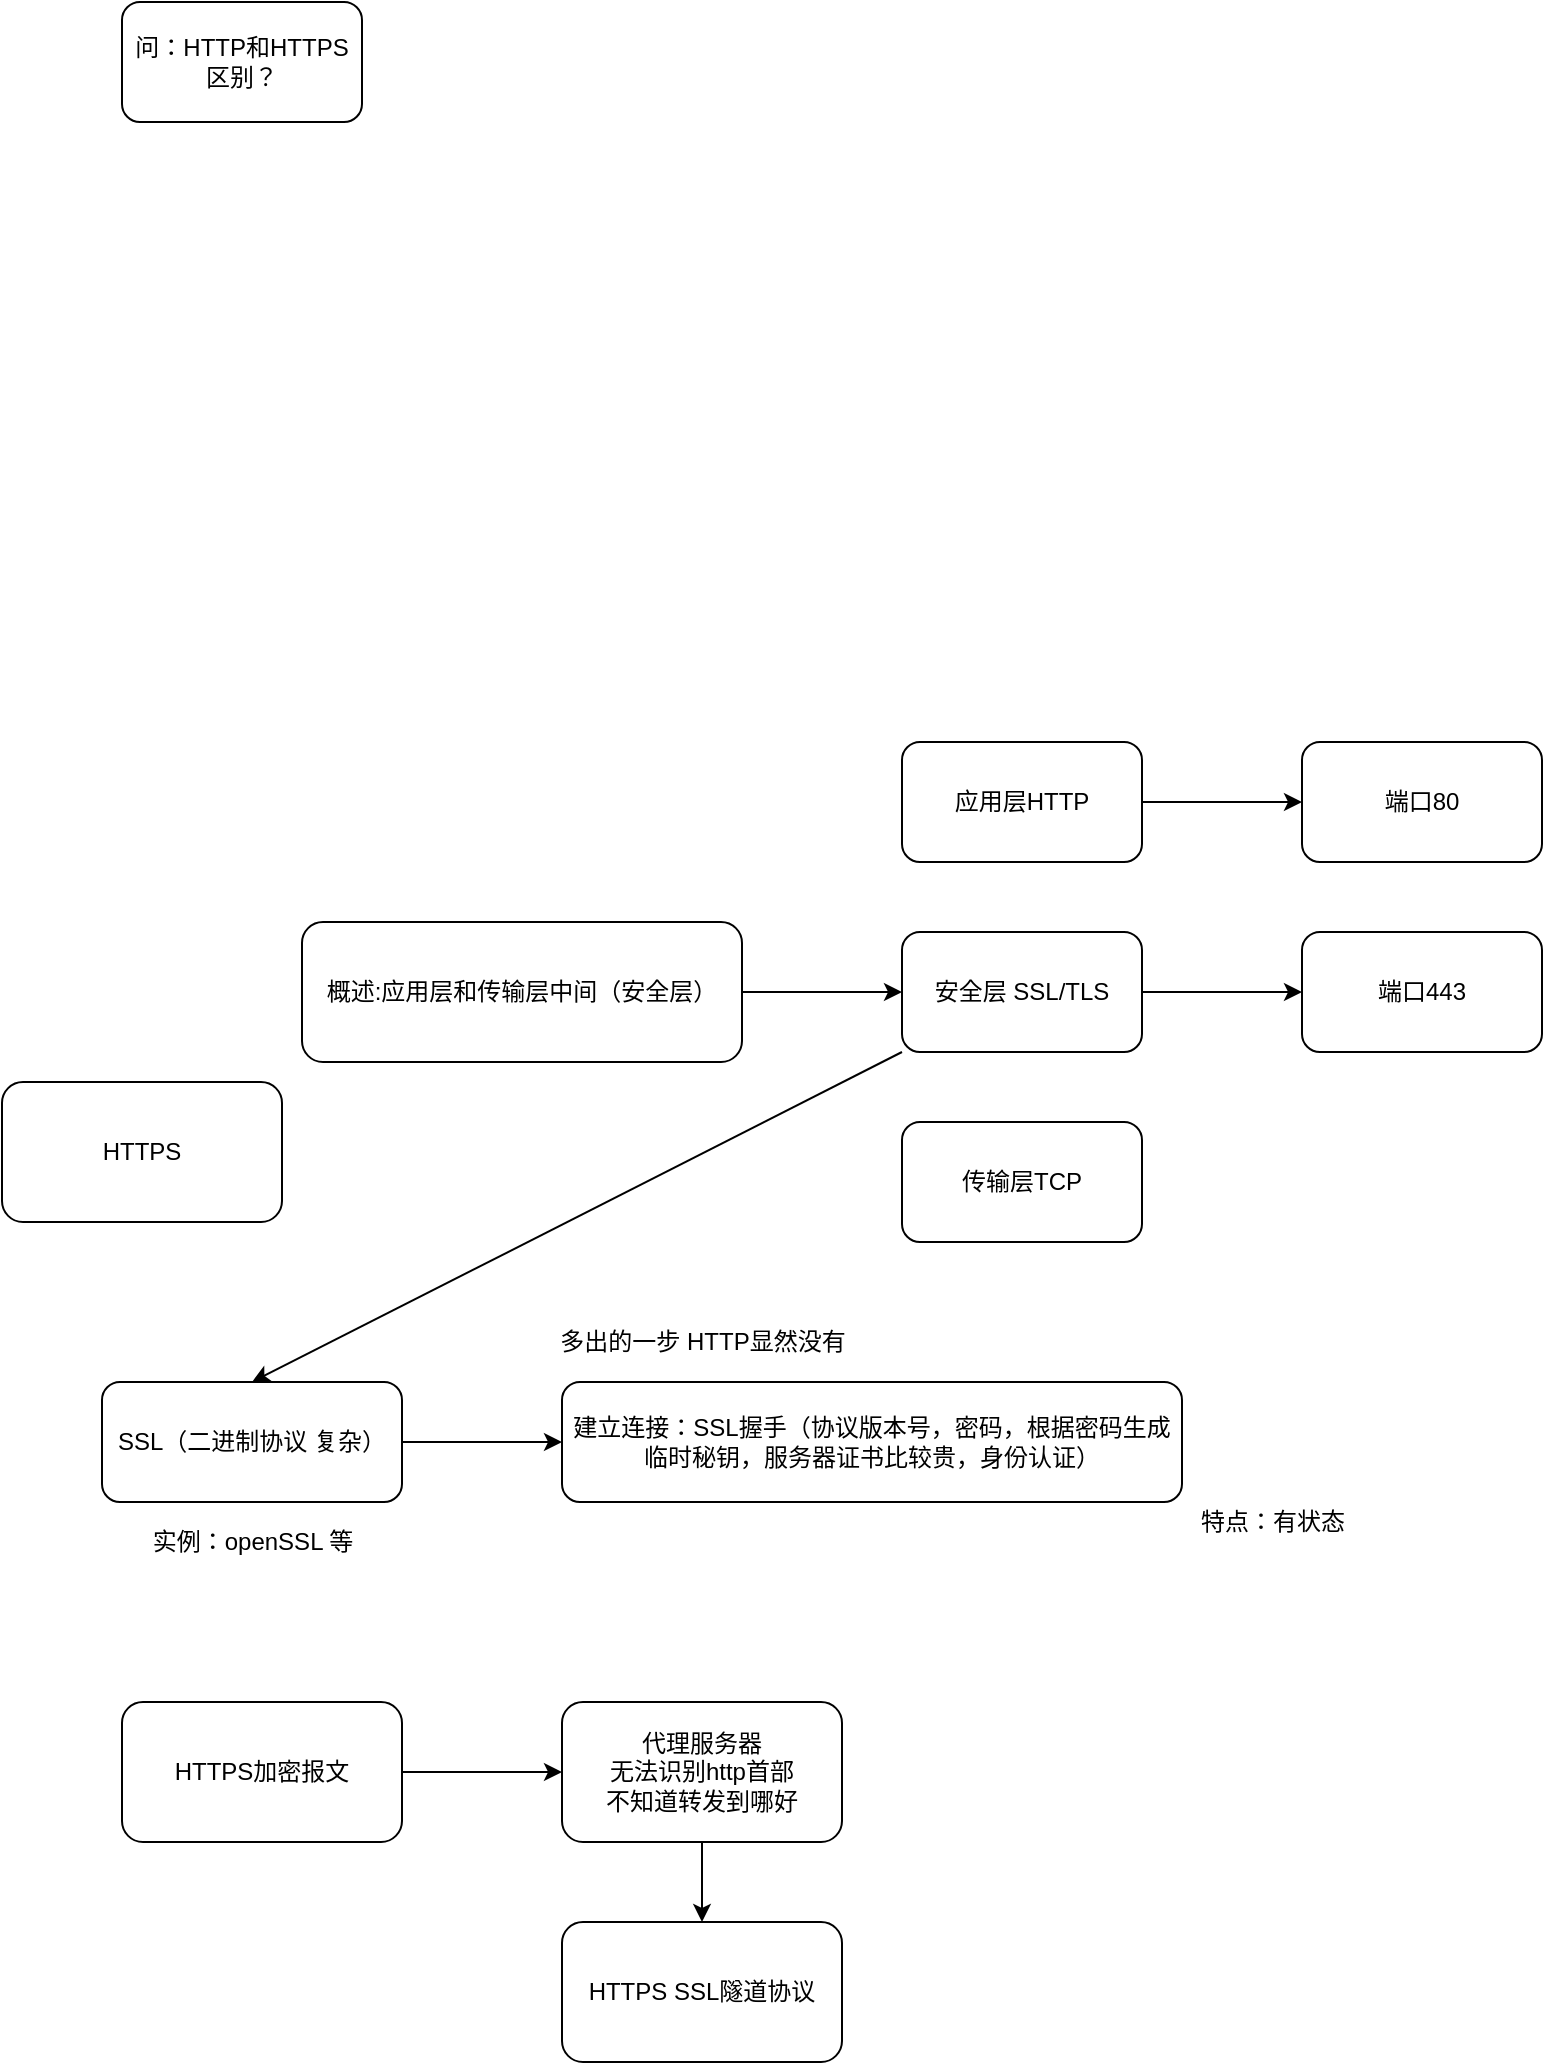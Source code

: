 <mxfile version="13.7.9" type="device"><diagram id="lLnFMCiF04qUuvlEB26u" name="第 1 页"><mxGraphModel dx="1451" dy="1844" grid="1" gridSize="10" guides="1" tooltips="1" connect="1" arrows="1" fold="1" page="1" pageScale="1" pageWidth="827" pageHeight="1169" math="1" shadow="0"><root><mxCell id="0"/><mxCell id="1" parent="0"/><mxCell id="F0aUqOTXzV5Uqc4-4T8G-1" value="问：HTTP和HTTPS区别？" style="rounded=1;whiteSpace=wrap;html=1;" vertex="1" parent="1"><mxGeometry x="70" y="-1140" width="120" height="60" as="geometry"/></mxCell><mxCell id="F0aUqOTXzV5Uqc4-4T8G-3" value="HTTPS" style="rounded=1;whiteSpace=wrap;html=1;" vertex="1" parent="1"><mxGeometry x="10" y="-600" width="140" height="70" as="geometry"/></mxCell><mxCell id="F0aUqOTXzV5Uqc4-4T8G-7" value="" style="edgeStyle=orthogonalEdgeStyle;rounded=0;orthogonalLoop=1;jettySize=auto;html=1;" edge="1" parent="1" source="F0aUqOTXzV5Uqc4-4T8G-5" target="F0aUqOTXzV5Uqc4-4T8G-6"><mxGeometry relative="1" as="geometry"/></mxCell><mxCell id="F0aUqOTXzV5Uqc4-4T8G-5" value="概述:应用层和传输层中间（安全层）" style="rounded=1;whiteSpace=wrap;html=1;" vertex="1" parent="1"><mxGeometry x="160" y="-680" width="220" height="70" as="geometry"/></mxCell><mxCell id="F0aUqOTXzV5Uqc4-4T8G-17" value="" style="edgeStyle=orthogonalEdgeStyle;rounded=0;orthogonalLoop=1;jettySize=auto;html=1;" edge="1" parent="1" source="F0aUqOTXzV5Uqc4-4T8G-6" target="F0aUqOTXzV5Uqc4-4T8G-16"><mxGeometry relative="1" as="geometry"/></mxCell><mxCell id="F0aUqOTXzV5Uqc4-4T8G-6" value="安全层 SSL/TLS" style="whiteSpace=wrap;html=1;rounded=1;" vertex="1" parent="1"><mxGeometry x="460" y="-675" width="120" height="60" as="geometry"/></mxCell><mxCell id="F0aUqOTXzV5Uqc4-4T8G-11" value="传输层TCP" style="whiteSpace=wrap;html=1;rounded=1;" vertex="1" parent="1"><mxGeometry x="460" y="-580" width="120" height="60" as="geometry"/></mxCell><mxCell id="F0aUqOTXzV5Uqc4-4T8G-15" value="" style="edgeStyle=orthogonalEdgeStyle;rounded=0;orthogonalLoop=1;jettySize=auto;html=1;" edge="1" parent="1" source="F0aUqOTXzV5Uqc4-4T8G-12" target="F0aUqOTXzV5Uqc4-4T8G-14"><mxGeometry relative="1" as="geometry"/></mxCell><mxCell id="F0aUqOTXzV5Uqc4-4T8G-12" value="应用层HTTP" style="whiteSpace=wrap;html=1;rounded=1;" vertex="1" parent="1"><mxGeometry x="460" y="-770" width="120" height="60" as="geometry"/></mxCell><mxCell id="F0aUqOTXzV5Uqc4-4T8G-19" value="" style="edgeStyle=orthogonalEdgeStyle;rounded=0;orthogonalLoop=1;jettySize=auto;html=1;" edge="1" parent="1" source="F0aUqOTXzV5Uqc4-4T8G-13" target="F0aUqOTXzV5Uqc4-4T8G-18"><mxGeometry relative="1" as="geometry"/></mxCell><mxCell id="F0aUqOTXzV5Uqc4-4T8G-13" value="SSL（二进制协议 复杂）" style="rounded=1;whiteSpace=wrap;html=1;" vertex="1" parent="1"><mxGeometry x="60" y="-450" width="150" height="60" as="geometry"/></mxCell><mxCell id="F0aUqOTXzV5Uqc4-4T8G-14" value="端口80" style="whiteSpace=wrap;html=1;rounded=1;" vertex="1" parent="1"><mxGeometry x="660" y="-770" width="120" height="60" as="geometry"/></mxCell><mxCell id="F0aUqOTXzV5Uqc4-4T8G-16" value="端口443" style="whiteSpace=wrap;html=1;rounded=1;" vertex="1" parent="1"><mxGeometry x="660" y="-675" width="120" height="60" as="geometry"/></mxCell><mxCell id="F0aUqOTXzV5Uqc4-4T8G-18" value="建立连接：SSL握手（协议版本号，密码，根据密码生成临时秘钥，服务器证书比较贵，身份认证）" style="rounded=1;whiteSpace=wrap;html=1;" vertex="1" parent="1"><mxGeometry x="290" y="-450" width="310" height="60" as="geometry"/></mxCell><mxCell id="F0aUqOTXzV5Uqc4-4T8G-20" value="多出的一步 HTTP显然没有" style="text;html=1;align=center;verticalAlign=middle;resizable=0;points=[];autosize=1;" vertex="1" parent="1"><mxGeometry x="280" y="-480" width="160" height="20" as="geometry"/></mxCell><mxCell id="F0aUqOTXzV5Uqc4-4T8G-21" value="实例：openSSL 等" style="text;html=1;align=center;verticalAlign=middle;resizable=0;points=[];autosize=1;" vertex="1" parent="1"><mxGeometry x="75" y="-380" width="120" height="20" as="geometry"/></mxCell><mxCell id="F0aUqOTXzV5Uqc4-4T8G-24" value="" style="edgeStyle=orthogonalEdgeStyle;rounded=0;orthogonalLoop=1;jettySize=auto;html=1;" edge="1" parent="1" source="F0aUqOTXzV5Uqc4-4T8G-22" target="F0aUqOTXzV5Uqc4-4T8G-23"><mxGeometry relative="1" as="geometry"/></mxCell><mxCell id="F0aUqOTXzV5Uqc4-4T8G-22" value="HTTPS加密报文" style="rounded=1;whiteSpace=wrap;html=1;" vertex="1" parent="1"><mxGeometry x="70" y="-290" width="140" height="70" as="geometry"/></mxCell><mxCell id="F0aUqOTXzV5Uqc4-4T8G-30" style="edgeStyle=orthogonalEdgeStyle;rounded=0;orthogonalLoop=1;jettySize=auto;html=1;entryX=0.5;entryY=0;entryDx=0;entryDy=0;" edge="1" parent="1" source="F0aUqOTXzV5Uqc4-4T8G-23" target="F0aUqOTXzV5Uqc4-4T8G-25"><mxGeometry relative="1" as="geometry"><mxPoint x="360" y="-200.0" as="targetPoint"/></mxGeometry></mxCell><mxCell id="F0aUqOTXzV5Uqc4-4T8G-23" value="代理服务器&lt;br&gt;无法识别http首部 &lt;br&gt;不知道转发到哪好" style="rounded=1;whiteSpace=wrap;html=1;" vertex="1" parent="1"><mxGeometry x="290" y="-290" width="140" height="70" as="geometry"/></mxCell><mxCell id="F0aUqOTXzV5Uqc4-4T8G-25" value="HTTPS SSL隧道协议" style="rounded=1;whiteSpace=wrap;html=1;" vertex="1" parent="1"><mxGeometry x="290" y="-180" width="140" height="70" as="geometry"/></mxCell><mxCell id="F0aUqOTXzV5Uqc4-4T8G-31" value="" style="endArrow=classic;html=1;entryX=0.5;entryY=0;entryDx=0;entryDy=0;exitX=0;exitY=1;exitDx=0;exitDy=0;" edge="1" parent="1" source="F0aUqOTXzV5Uqc4-4T8G-6" target="F0aUqOTXzV5Uqc4-4T8G-13"><mxGeometry width="50" height="50" relative="1" as="geometry"><mxPoint x="340" y="-420" as="sourcePoint"/><mxPoint x="390" y="-470" as="targetPoint"/></mxGeometry></mxCell><mxCell id="F0aUqOTXzV5Uqc4-4T8G-32" value="特点：有状态" style="text;html=1;align=center;verticalAlign=middle;resizable=0;points=[];autosize=1;" vertex="1" parent="1"><mxGeometry x="600" y="-390" width="90" height="20" as="geometry"/></mxCell></root></mxGraphModel></diagram></mxfile>